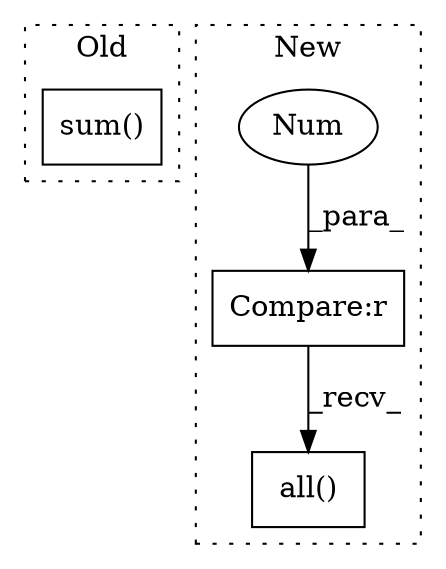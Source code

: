 digraph G {
subgraph cluster0 {
1 [label="sum()" a="75" s="1566" l="26" shape="box"];
label = "Old";
style="dotted";
}
subgraph cluster1 {
2 [label="all()" a="75" s="1649" l="19" shape="box"];
3 [label="Compare:r" a="40" s="1649" l="13" shape="box"];
4 [label="Num" a="76" s="1660" l="1" shape="ellipse"];
label = "New";
style="dotted";
}
3 -> 2 [label="_recv_"];
4 -> 3 [label="_para_"];
}